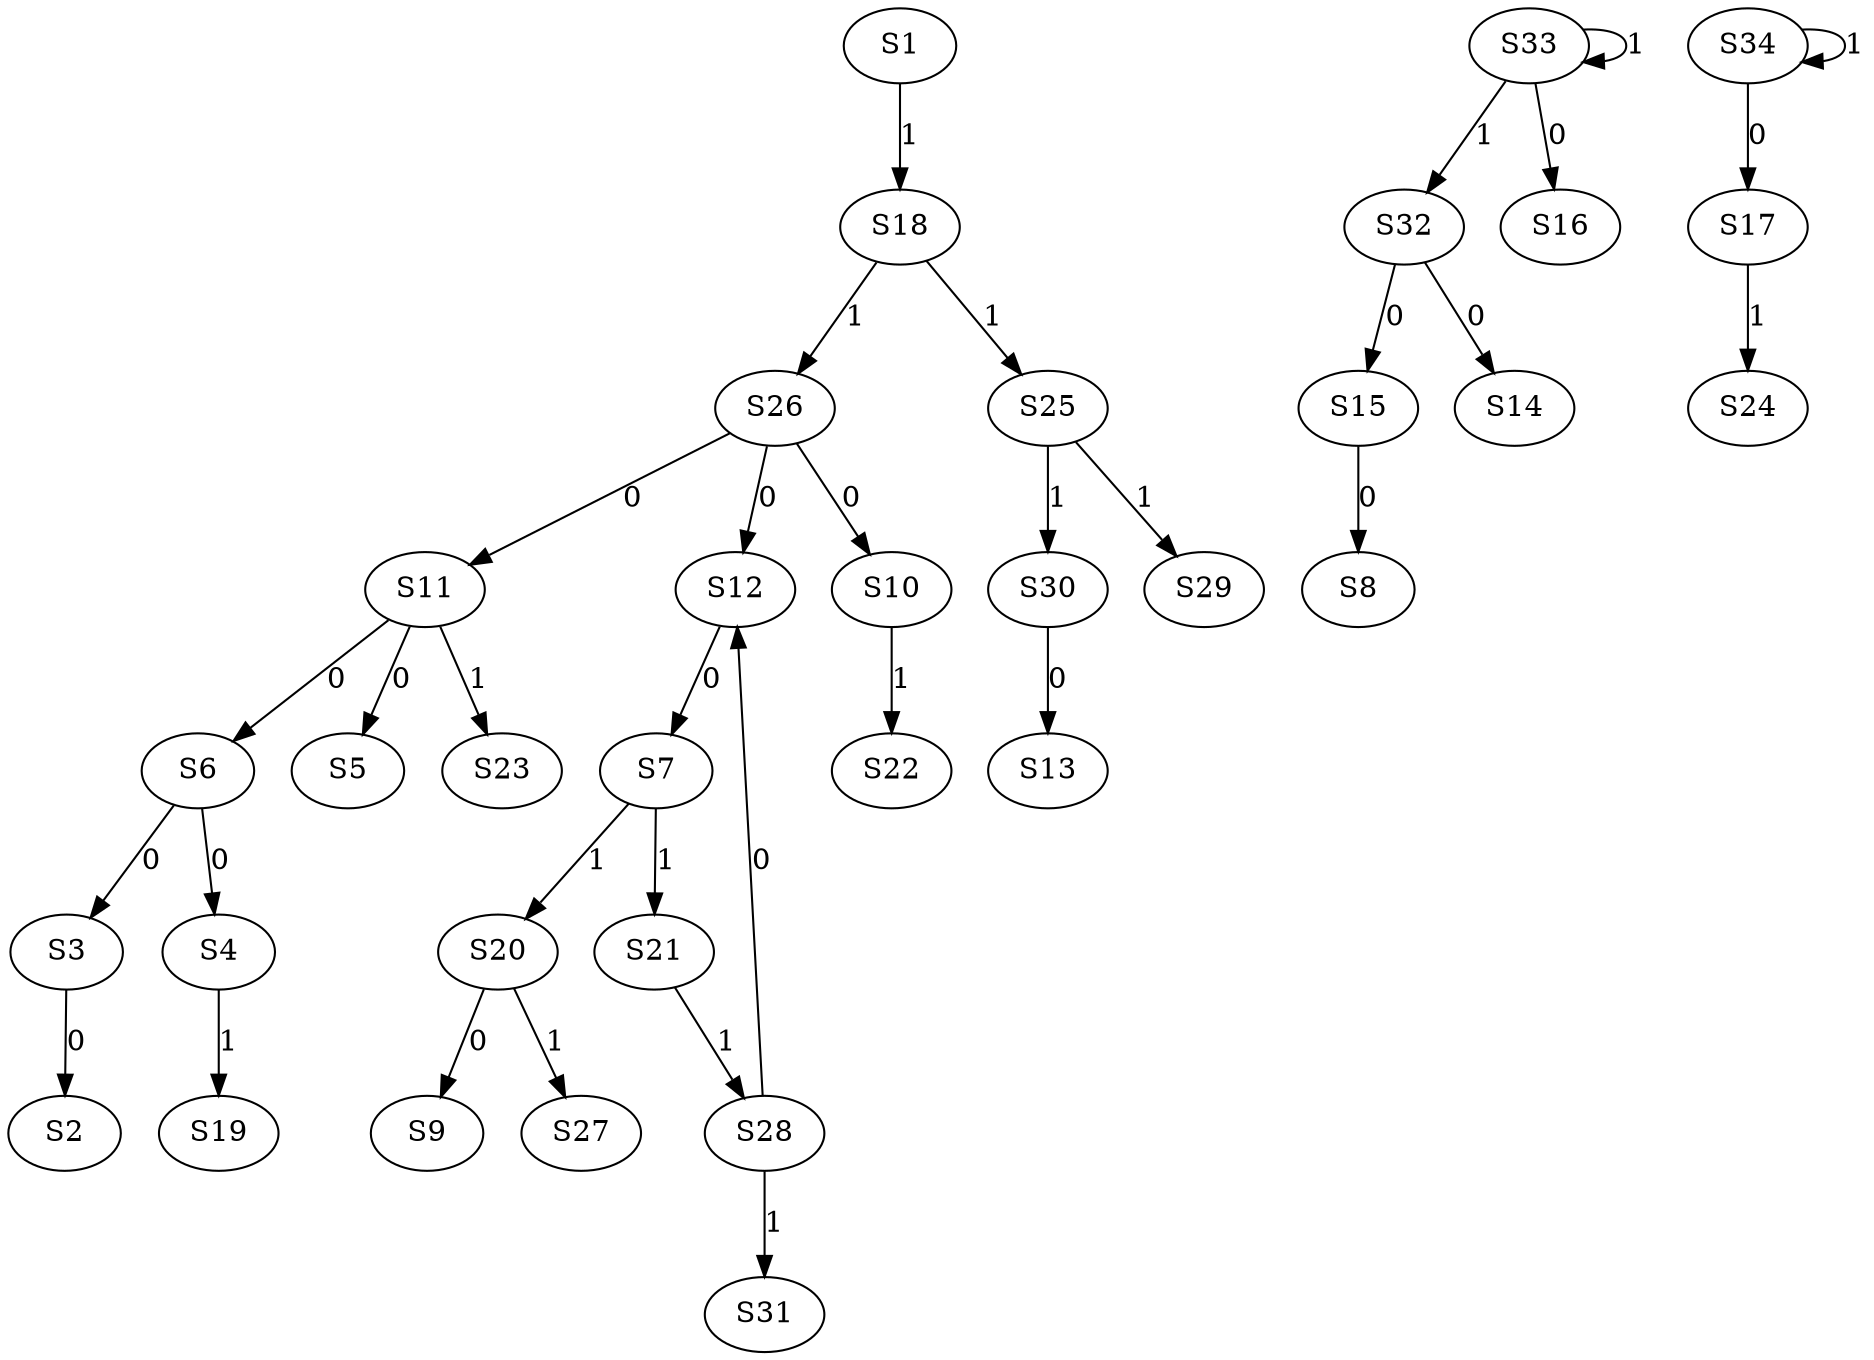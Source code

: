 strict digraph {
	S3 -> S2 [ label = 0 ];
	S6 -> S3 [ label = 0 ];
	S6 -> S4 [ label = 0 ];
	S11 -> S5 [ label = 0 ];
	S11 -> S6 [ label = 0 ];
	S12 -> S7 [ label = 0 ];
	S15 -> S8 [ label = 0 ];
	S20 -> S9 [ label = 0 ];
	S26 -> S10 [ label = 0 ];
	S26 -> S11 [ label = 0 ];
	S28 -> S12 [ label = 0 ];
	S30 -> S13 [ label = 0 ];
	S32 -> S14 [ label = 0 ];
	S32 -> S15 [ label = 0 ];
	S33 -> S16 [ label = 0 ];
	S34 -> S17 [ label = 0 ];
	S1 -> S18 [ label = 1 ];
	S4 -> S19 [ label = 1 ];
	S7 -> S20 [ label = 1 ];
	S7 -> S21 [ label = 1 ];
	S10 -> S22 [ label = 1 ];
	S11 -> S23 [ label = 1 ];
	S17 -> S24 [ label = 1 ];
	S18 -> S25 [ label = 1 ];
	S18 -> S26 [ label = 1 ];
	S20 -> S27 [ label = 1 ];
	S21 -> S28 [ label = 1 ];
	S25 -> S29 [ label = 1 ];
	S25 -> S30 [ label = 1 ];
	S28 -> S31 [ label = 1 ];
	S33 -> S32 [ label = 1 ];
	S33 -> S33 [ label = 1 ];
	S34 -> S34 [ label = 1 ];
	S26 -> S12 [ label = 0 ];
}